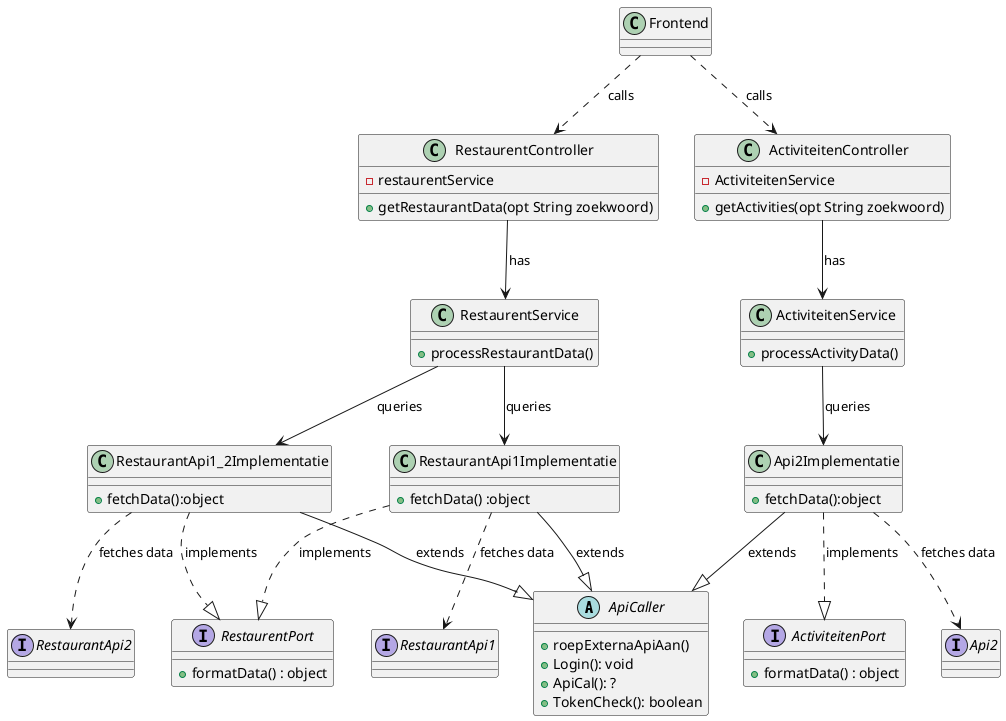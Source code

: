 @startuml

abstract class ApiCaller {
  + roepExternaApiAan()
  + Login(): void
  + ApiCal(): ?
  + TokenCheck(): boolean
}

interface RestaurentPort {
  + formatData() : object
}

interface ActiviteitenPort {
  + formatData() : object
}

class RestaurentController {
  - restaurentService
  + getRestaurantData(opt String zoekwoord)
}

class ActiviteitenController {
  - ActiviteitenService
  + getActivities(opt String zoekwoord)
}

class RestaurentService {
  + processRestaurantData()
}

class ActiviteitenService {
  + processActivityData()
}

class RestaurantApi1Implementatie {
  + fetchData() :object
}

class RestaurantApi1_2Implementatie {
  + fetchData():object
}

class Api2Implementatie {
  + fetchData():object
}

interface RestaurantApi1
interface RestaurantApi2
interface Api2

Frontend ..> RestaurentController : "calls"
Frontend ..> ActiviteitenController : "calls"

RestaurentController --> RestaurentService : "has"
ActiviteitenController --> ActiviteitenService : "has"

RestaurentService --> RestaurantApi1Implementatie : "queries"
RestaurentService --> RestaurantApi1_2Implementatie : "queries"
ActiviteitenService --> Api2Implementatie : "queries"

RestaurantApi1Implementatie ..|> RestaurentPort : "implements"
RestaurantApi1_2Implementatie ..|> RestaurentPort : "implements"
Api2Implementatie ..|> ActiviteitenPort : "implements"

RestaurantApi1Implementatie --|> ApiCaller : "extends"
RestaurantApi1_2Implementatie --|> ApiCaller : "extends"
Api2Implementatie --|> ApiCaller : "extends"

RestaurantApi1Implementatie ..> RestaurantApi1 : "fetches data"
RestaurantApi1_2Implementatie ..> RestaurantApi2 : "fetches data"
Api2Implementatie ..> Api2 : "fetches data"

@enduml
